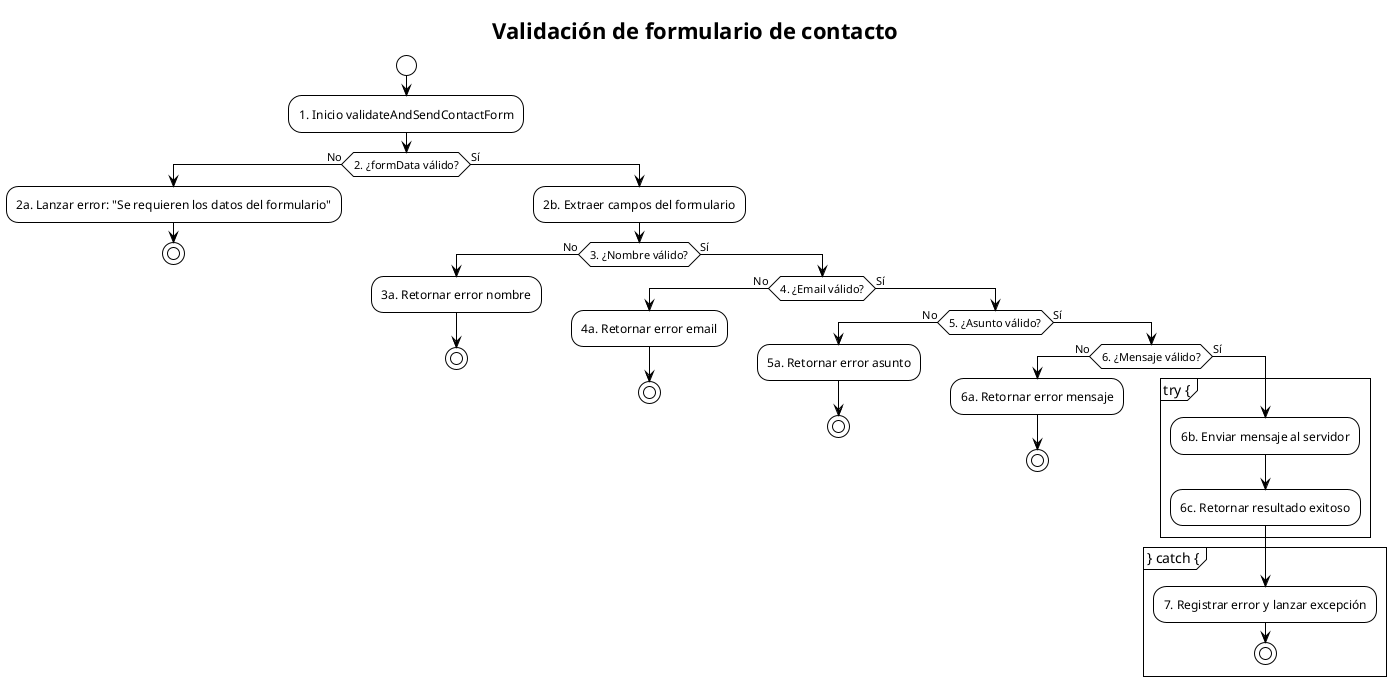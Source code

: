 @startuml
!theme plain
skinparam backgroundColor white
skinparam defaultFontName Arial
skinparam defaultFontColor black
skinparam arrowColor black
skinparam shadowing false

title Validación de formulario de contacto

start
:1. Inicio validateAndSendContactForm;

if (2. ¿formData válido?) then (No)
  :2a. Lanzar error: "Se requieren los datos del formulario";
  stop
else (Sí)
  :2b. Extraer campos del formulario;
  
  if (3. ¿Nombre válido?) then (No)
    :3a. Retornar error nombre;
    stop
  else (Sí)
    if (4. ¿Email válido?) then (No)
      :4a. Retornar error email;
      stop
    else (Sí)
      if (5. ¿Asunto válido?) then (No)
        :5a. Retornar error asunto;
        stop
      else (Sí)
        if (6. ¿Mensaje válido?) then (No)
          :6a. Retornar error mensaje;
          stop
        else (Sí)
          partition "try {" {
            :6b. Enviar mensaje al servidor;
            :6c. Retornar resultado exitoso;
          }
          
          partition "} catch {" {
            :7. Registrar error y lanzar excepción;
            stop
          }
        endif
      endif
    endif
  endif
endif

@enduml 